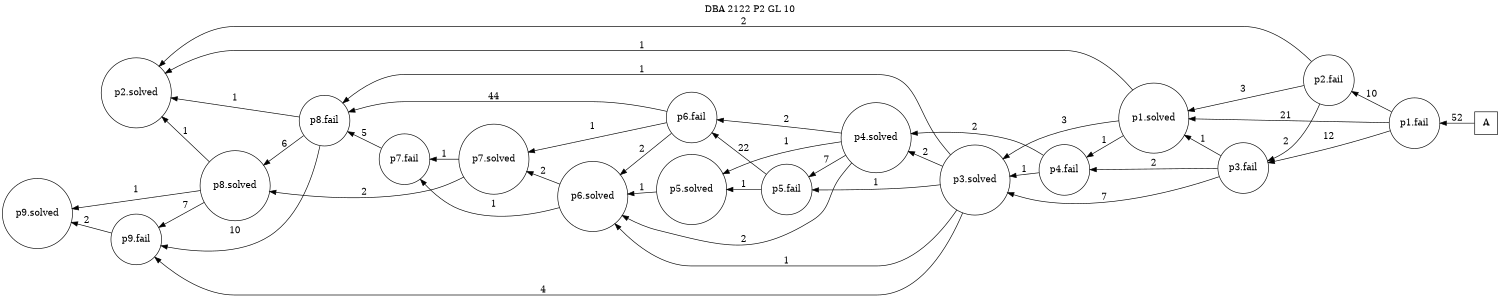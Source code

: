 digraph DBA_2122_P2_GL_10 {
labelloc="tl"
label= " DBA 2122 P2 GL 10 "
rankdir="RL";
graph [ size=" 10 , 10 !"]

"A" [shape="square" label="A"]
"p1.fail" [shape="circle" label="p1.fail"]
"p1.solved" [shape="circle" label="p1.solved"]
"p2.fail" [shape="circle" label="p2.fail"]
"p2.solved" [shape="circle" label="p2.solved"]
"p3.fail" [shape="circle" label="p3.fail"]
"p3.solved" [shape="circle" label="p3.solved"]
"p4.fail" [shape="circle" label="p4.fail"]
"p4.solved" [shape="circle" label="p4.solved"]
"p5.fail" [shape="circle" label="p5.fail"]
"p6.fail" [shape="circle" label="p6.fail"]
"p6.solved" [shape="circle" label="p6.solved"]
"p5.solved" [shape="circle" label="p5.solved"]
"p7.solved" [shape="circle" label="p7.solved"]
"p7.fail" [shape="circle" label="p7.fail"]
"p8.fail" [shape="circle" label="p8.fail"]
"p8.solved" [shape="circle" label="p8.solved"]
"p9.fail" [shape="circle" label="p9.fail"]
"p9.solved" [shape="circle" label="p9.solved"]
"A" -> "p1.fail" [ label=52]
"p1.fail" -> "p1.solved" [ label=21]
"p1.fail" -> "p2.fail" [ label=10]
"p1.fail" -> "p3.fail" [ label=12]
"p1.solved" -> "p2.solved" [ label=1]
"p1.solved" -> "p3.solved" [ label=3]
"p1.solved" -> "p4.fail" [ label=1]
"p2.fail" -> "p1.solved" [ label=3]
"p2.fail" -> "p2.solved" [ label=2]
"p2.fail" -> "p3.fail" [ label=2]
"p3.fail" -> "p1.solved" [ label=1]
"p3.fail" -> "p3.solved" [ label=7]
"p3.fail" -> "p4.fail" [ label=2]
"p3.solved" -> "p4.solved" [ label=2]
"p3.solved" -> "p5.fail" [ label=1]
"p3.solved" -> "p6.solved" [ label=1]
"p3.solved" -> "p8.fail" [ label=1]
"p3.solved" -> "p9.fail" [ label=4]
"p4.fail" -> "p3.solved" [ label=1]
"p4.fail" -> "p4.solved" [ label=2]
"p4.solved" -> "p5.fail" [ label=7]
"p4.solved" -> "p6.fail" [ label=2]
"p4.solved" -> "p6.solved" [ label=2]
"p4.solved" -> "p5.solved" [ label=1]
"p5.fail" -> "p6.fail" [ label=22]
"p5.fail" -> "p5.solved" [ label=1]
"p6.fail" -> "p6.solved" [ label=2]
"p6.fail" -> "p7.solved" [ label=1]
"p6.fail" -> "p8.fail" [ label=44]
"p6.solved" -> "p7.solved" [ label=2]
"p6.solved" -> "p7.fail" [ label=1]
"p5.solved" -> "p6.solved" [ label=1]
"p7.solved" -> "p7.fail" [ label=1]
"p7.solved" -> "p8.solved" [ label=2]
"p7.fail" -> "p8.fail" [ label=5]
"p8.fail" -> "p2.solved" [ label=1]
"p8.fail" -> "p8.solved" [ label=6]
"p8.fail" -> "p9.fail" [ label=10]
"p8.solved" -> "p2.solved" [ label=1]
"p8.solved" -> "p9.fail" [ label=7]
"p8.solved" -> "p9.solved" [ label=1]
"p9.fail" -> "p9.solved" [ label=2]
}
